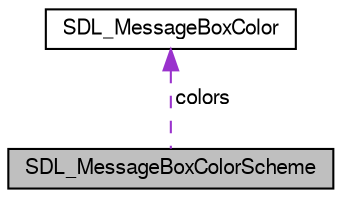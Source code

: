 digraph "SDL_MessageBoxColorScheme"
{
 // LATEX_PDF_SIZE
  edge [fontname="FreeSans",fontsize="10",labelfontname="FreeSans",labelfontsize="10"];
  node [fontname="FreeSans",fontsize="10",shape=record];
  Node1 [label="SDL_MessageBoxColorScheme",height=0.2,width=0.4,color="black", fillcolor="grey75", style="filled", fontcolor="black",tooltip=" "];
  Node2 -> Node1 [dir="back",color="darkorchid3",fontsize="10",style="dashed",label=" colors" ,fontname="FreeSans"];
  Node2 [label="SDL_MessageBoxColor",height=0.2,width=0.4,color="black", fillcolor="white", style="filled",URL="$d0/d93/struct_s_d_l___message_box_color.html",tooltip=" "];
}

